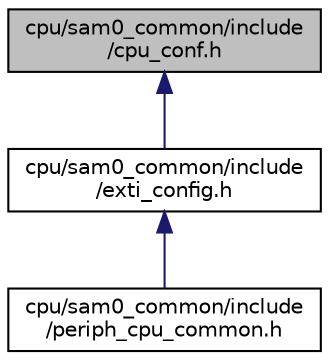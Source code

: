 digraph "cpu/sam0_common/include/cpu_conf.h"
{
 // LATEX_PDF_SIZE
  edge [fontname="Helvetica",fontsize="10",labelfontname="Helvetica",labelfontsize="10"];
  node [fontname="Helvetica",fontsize="10",shape=record];
  Node1 [label="cpu/sam0_common/include\l/cpu_conf.h",height=0.2,width=0.4,color="black", fillcolor="grey75", style="filled", fontcolor="black",tooltip="Implementation specific CPU configuration options."];
  Node1 -> Node2 [dir="back",color="midnightblue",fontsize="10",style="solid",fontname="Helvetica"];
  Node2 [label="cpu/sam0_common/include\l/exti_config.h",height=0.2,width=0.4,color="black", fillcolor="white", style="filled",URL="$exti__config_8h_source.html",tooltip=" "];
  Node2 -> Node3 [dir="back",color="midnightblue",fontsize="10",style="solid",fontname="Helvetica"];
  Node3 [label="cpu/sam0_common/include\l/periph_cpu_common.h",height=0.2,width=0.4,color="black", fillcolor="white", style="filled",URL="$sam0__common_2include_2periph__cpu__common_8h.html",tooltip="Common CPU specific definitions for all SAMx21 based CPUs."];
}
